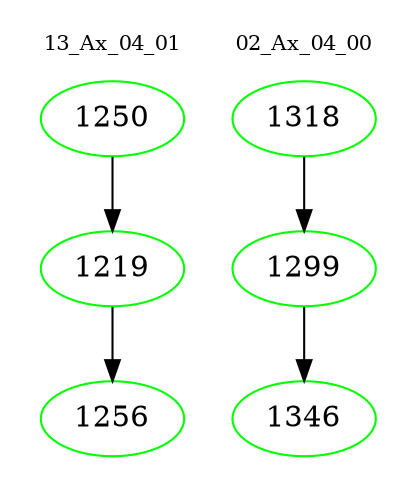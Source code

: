digraph{
subgraph cluster_0 {
color = white
label = "13_Ax_04_01";
fontsize=10;
T0_1250 [label="1250", color="green"]
T0_1250 -> T0_1219 [color="black"]
T0_1219 [label="1219", color="green"]
T0_1219 -> T0_1256 [color="black"]
T0_1256 [label="1256", color="green"]
}
subgraph cluster_1 {
color = white
label = "02_Ax_04_00";
fontsize=10;
T1_1318 [label="1318", color="green"]
T1_1318 -> T1_1299 [color="black"]
T1_1299 [label="1299", color="green"]
T1_1299 -> T1_1346 [color="black"]
T1_1346 [label="1346", color="green"]
}
}
